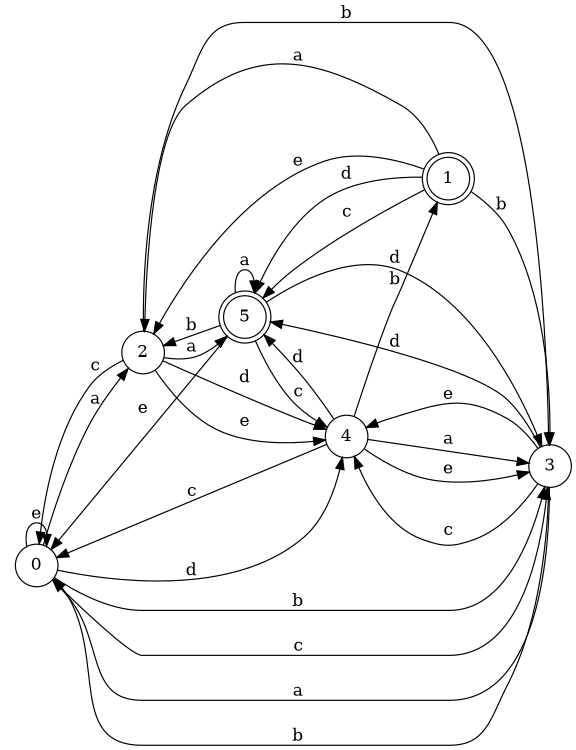 digraph n5_1 {
__start0 [label="" shape="none"];

rankdir=LR;
size="8,5";

s0 [style="filled", color="black", fillcolor="white" shape="circle", label="0"];
s1 [style="rounded,filled", color="black", fillcolor="white" shape="doublecircle", label="1"];
s2 [style="filled", color="black", fillcolor="white" shape="circle", label="2"];
s3 [style="filled", color="black", fillcolor="white" shape="circle", label="3"];
s4 [style="filled", color="black", fillcolor="white" shape="circle", label="4"];
s5 [style="rounded,filled", color="black", fillcolor="white" shape="doublecircle", label="5"];
s0 -> s2 [label="a"];
s0 -> s3 [label="b"];
s0 -> s3 [label="c"];
s0 -> s4 [label="d"];
s0 -> s0 [label="e"];
s1 -> s2 [label="a"];
s1 -> s3 [label="b"];
s1 -> s5 [label="c"];
s1 -> s5 [label="d"];
s1 -> s2 [label="e"];
s2 -> s5 [label="a"];
s2 -> s3 [label="b"];
s2 -> s0 [label="c"];
s2 -> s4 [label="d"];
s2 -> s4 [label="e"];
s3 -> s0 [label="a"];
s3 -> s0 [label="b"];
s3 -> s4 [label="c"];
s3 -> s5 [label="d"];
s3 -> s4 [label="e"];
s4 -> s3 [label="a"];
s4 -> s1 [label="b"];
s4 -> s0 [label="c"];
s4 -> s5 [label="d"];
s4 -> s3 [label="e"];
s5 -> s5 [label="a"];
s5 -> s2 [label="b"];
s5 -> s4 [label="c"];
s5 -> s3 [label="d"];
s5 -> s0 [label="e"];

}